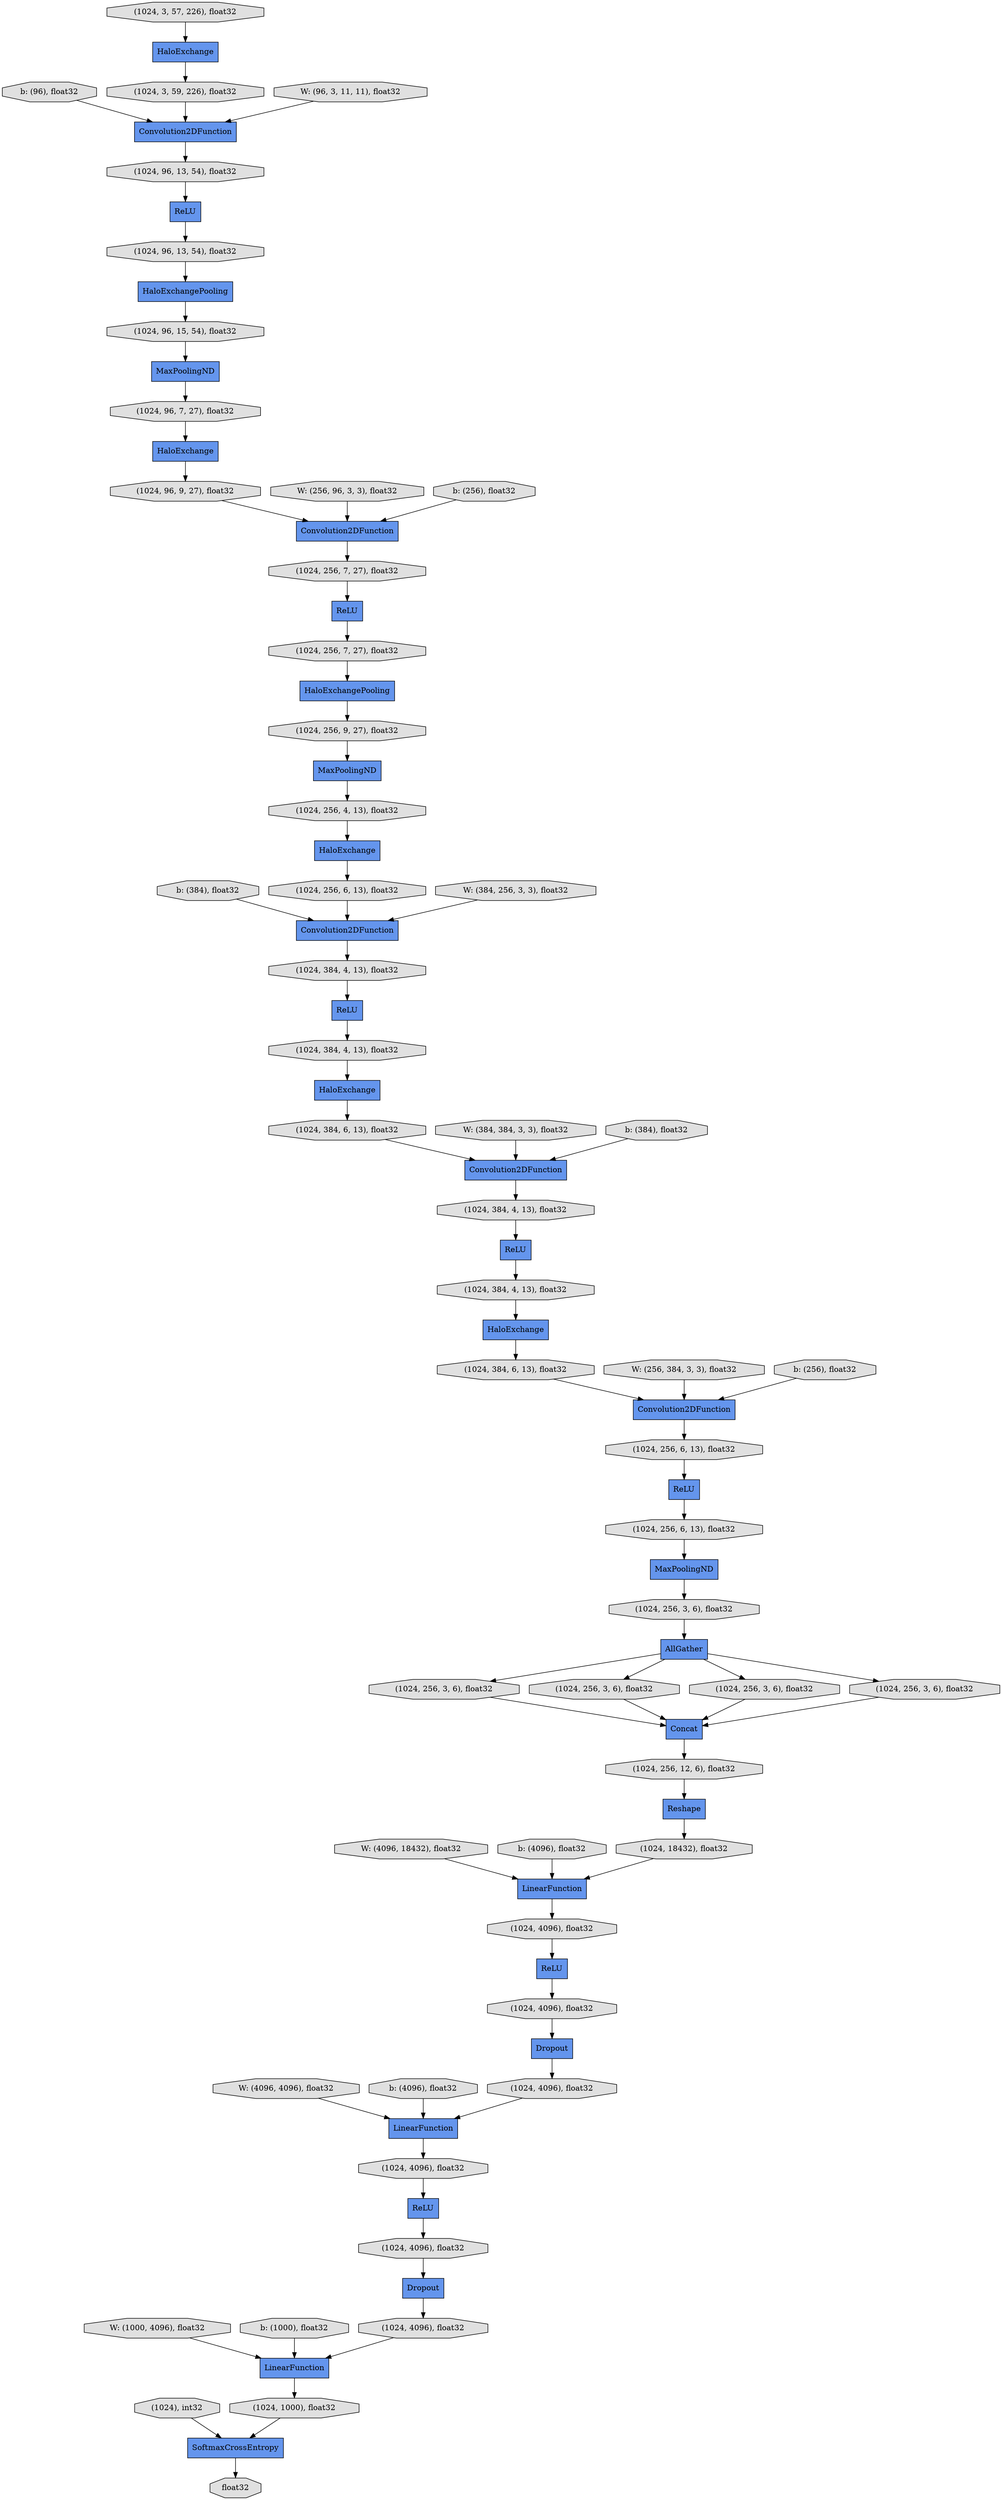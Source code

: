 digraph graphname{rankdir=TB;47208369094928 [label="AllGather",shape="record",fillcolor="#6495ED",style="filled"];47207346585872 [label="b: (384), float32",shape="octagon",fillcolor="#E0E0E0",style="filled"];47208392286480 [label="ReLU",shape="record",fillcolor="#6495ED",style="filled"];47208392286544 [label="HaloExchange",shape="record",fillcolor="#6495ED",style="filled"];47208369095120 [label="(1024, 384, 6, 13), float32",shape="octagon",fillcolor="#E0E0E0",style="filled"];47208369095184 [label="(1024, 384, 6, 13), float32",shape="octagon",fillcolor="#E0E0E0",style="filled"];47207346586192 [label="W: (384, 384, 3, 3), float32",shape="octagon",fillcolor="#E0E0E0",style="filled"];47208369095312 [label="Reshape",shape="record",fillcolor="#6495ED",style="filled"];47208369095440 [label="(1024, 384, 4, 13), float32",shape="octagon",fillcolor="#E0E0E0",style="filled"];47208369095504 [label="ReLU",shape="record",fillcolor="#6495ED",style="filled"];47207346586512 [label="b: (384), float32",shape="octagon",fillcolor="#E0E0E0",style="filled"];47208369095632 [label="(1024, 256, 9, 27), float32",shape="octagon",fillcolor="#E0E0E0",style="filled"];47208369095824 [label="(1024, 384, 4, 13), float32",shape="octagon",fillcolor="#E0E0E0",style="filled"];47207346586832 [label="W: (256, 384, 3, 3), float32",shape="octagon",fillcolor="#E0E0E0",style="filled"];47208369096016 [label="Convolution2DFunction",shape="record",fillcolor="#6495ED",style="filled"];47207346587152 [label="b: (256), float32",shape="octagon",fillcolor="#E0E0E0",style="filled"];47208369096336 [label="HaloExchange",shape="record",fillcolor="#6495ED",style="filled"];47208392845136 [label="(1024, 1000), float32",shape="octagon",fillcolor="#E0E0E0",style="filled"];47207346587536 [label="W: (4096, 18432), float32",shape="octagon",fillcolor="#E0E0E0",style="filled"];47208369096656 [label="(1024, 256, 3, 6), float32",shape="octagon",fillcolor="#E0E0E0",style="filled"];47208392845328 [label="float32",shape="octagon",fillcolor="#E0E0E0",style="filled"];47208369096784 [label="(1024, 256, 4, 13), float32",shape="octagon",fillcolor="#E0E0E0",style="filled"];47208342055120 [label="SoftmaxCrossEntropy",shape="record",fillcolor="#6495ED",style="filled"];47207346587856 [label="b: (4096), float32",shape="octagon",fillcolor="#E0E0E0",style="filled"];47208369096912 [label="Convolution2DFunction",shape="record",fillcolor="#6495ED",style="filled"];47208369097040 [label="(1024, 384, 4, 13), float32",shape="octagon",fillcolor="#E0E0E0",style="filled"];47205309696464 [label="HaloExchange",shape="record",fillcolor="#6495ED",style="filled"];47207346588240 [label="W: (4096, 4096), float32",shape="octagon",fillcolor="#E0E0E0",style="filled"];47208369097360 [label="MaxPoolingND",shape="record",fillcolor="#6495ED",style="filled"];47208369097488 [label="ReLU",shape="record",fillcolor="#6495ED",style="filled"];47208369097552 [label="(1024, 256, 6, 13), float32",shape="octagon",fillcolor="#E0E0E0",style="filled"];47207346588560 [label="b: (4096), float32",shape="octagon",fillcolor="#E0E0E0",style="filled"];47208369097616 [label="LinearFunction",shape="record",fillcolor="#6495ED",style="filled"];47207346588880 [label="W: (1000, 4096), float32",shape="octagon",fillcolor="#E0E0E0",style="filled"];47208369098128 [label="(1024, 384, 4, 13), float32",shape="octagon",fillcolor="#E0E0E0",style="filled"];47208369098192 [label="(1024, 256, 6, 13), float32",shape="octagon",fillcolor="#E0E0E0",style="filled"];47207346589264 [label="b: (1000), float32",shape="octagon",fillcolor="#E0E0E0",style="filled"];47208369098320 [label="ReLU",shape="record",fillcolor="#6495ED",style="filled"];47208369098384 [label="Concat",shape="record",fillcolor="#6495ED",style="filled"];47208369098704 [label="(1024, 256, 6, 13), float32",shape="octagon",fillcolor="#E0E0E0",style="filled"];47208369057872 [label="(1024, 4096), float32",shape="octagon",fillcolor="#E0E0E0",style="filled"];47208369058192 [label="(1024, 4096), float32",shape="octagon",fillcolor="#E0E0E0",style="filled"];47208369131920 [label="(1024, 3, 57, 226), float32",shape="octagon",fillcolor="#E0E0E0",style="filled"];47208369131984 [label="ReLU",shape="record",fillcolor="#6495ED",style="filled"];47208369058320 [label="(1024, 4096), float32",shape="octagon",fillcolor="#E0E0E0",style="filled"];47208369058768 [label="LinearFunction",shape="record",fillcolor="#6495ED",style="filled"];47208369058896 [label="(1024, 256, 12, 6), float32",shape="octagon",fillcolor="#E0E0E0",style="filled"];47208369132624 [label="(1024, 96, 15, 54), float32",shape="octagon",fillcolor="#E0E0E0",style="filled"];47208369132688 [label="Convolution2DFunction",shape="record",fillcolor="#6495ED",style="filled"];47206738932880 [label="b: (96), float32",shape="octagon",fillcolor="#E0E0E0",style="filled"];47208369132944 [label="(1024, 96, 13, 54), float32",shape="octagon",fillcolor="#E0E0E0",style="filled"];47208369059408 [label="(1024, 256, 3, 6), float32",shape="octagon",fillcolor="#E0E0E0",style="filled"];47208369133136 [label="(1024, 96, 9, 27), float32",shape="octagon",fillcolor="#E0E0E0",style="filled"];47208369059600 [label="(1024, 256, 3, 6), float32",shape="octagon",fillcolor="#E0E0E0",style="filled"];47208369133328 [label="Convolution2DFunction",shape="record",fillcolor="#6495ED",style="filled"];47208369133456 [label="ReLU",shape="record",fillcolor="#6495ED",style="filled"];47208369133520 [label="(1024, 3, 59, 226), float32",shape="octagon",fillcolor="#E0E0E0",style="filled"];47208369133648 [label="ReLU",shape="record",fillcolor="#6495ED",style="filled"];47208369133712 [label="(1024, 96, 7, 27), float32",shape="octagon",fillcolor="#E0E0E0",style="filled"];47206709696656 [label="HaloExchangePooling",shape="record",fillcolor="#6495ED",style="filled"];47208369133776 [label="(1024, 256, 7, 27), float32",shape="octagon",fillcolor="#E0E0E0",style="filled"];47208369060112 [label="(1024, 4096), float32",shape="octagon",fillcolor="#E0E0E0",style="filled"];47208369060176 [label="Dropout",shape="record",fillcolor="#6495ED",style="filled"];47208369134032 [label="HaloExchange",shape="record",fillcolor="#6495ED",style="filled"];47208369134096 [label="HaloExchange",shape="record",fillcolor="#6495ED",style="filled"];47208369060496 [label="LinearFunction",shape="record",fillcolor="#6495ED",style="filled"];47208369134352 [label="HaloExchangePooling",shape="record",fillcolor="#6495ED",style="filled"];47208369060688 [label="(1024, 4096), float32",shape="octagon",fillcolor="#E0E0E0",style="filled"];47208369134480 [label="Dropout",shape="record",fillcolor="#6495ED",style="filled"];47206707452944 [label="W: (96, 3, 11, 11), float32",shape="octagon",fillcolor="#E0E0E0",style="filled"];47208369134672 [label="MaxPoolingND",shape="record",fillcolor="#6495ED",style="filled"];47206743588112 [label="W: (256, 96, 3, 3), float32",shape="octagon",fillcolor="#E0E0E0",style="filled"];47208369061200 [label="(1024, 18432), float32",shape="octagon",fillcolor="#E0E0E0",style="filled"];47208369061264 [label="(1024, 4096), float32",shape="octagon",fillcolor="#E0E0E0",style="filled"];47208369135056 [label="MaxPoolingND",shape="record",fillcolor="#6495ED",style="filled"];47208369061456 [label="(1024), int32",shape="octagon",fillcolor="#E0E0E0",style="filled"];47208369135184 [label="(1024, 256, 7, 27), float32",shape="octagon",fillcolor="#E0E0E0",style="filled"];47206743588432 [label="b: (256), float32",shape="octagon",fillcolor="#E0E0E0",style="filled"];47208369061520 [label="(1024, 256, 3, 6), float32",shape="octagon",fillcolor="#E0E0E0",style="filled"];47208369135248 [label="(1024, 96, 13, 54), float32",shape="octagon",fillcolor="#E0E0E0",style="filled"];47208369135376 [label="Convolution2DFunction",shape="record",fillcolor="#6495ED",style="filled"];47208369061712 [label="(1024, 256, 3, 6), float32",shape="octagon",fillcolor="#E0E0E0",style="filled"];47206743588752 [label="W: (384, 256, 3, 3), float32",shape="octagon",fillcolor="#E0E0E0",style="filled"];47208369060112 -> 47208369131984;47208369095312 -> 47208369061200;47208369094928 -> 47208369061712;47208369133712 -> 47205309696464;47208369134480 -> 47208369060688;47208369095824 -> 47208369098320;47208369132688 -> 47208369098128;47208369058320 -> 47208369060176;47208369059408 -> 47208369098384;47208369098704 -> 47208369097488;47207346587536 -> 47208369097616;47206743588112 -> 47208369133328;47208369060688 -> 47208369058768;47208369097040 -> 47208369134032;47208369096336 -> 47208369095120;47207346588240 -> 47208369058768;47207346588560 -> 47208369058768;47208369133520 -> 47208369135376;47208369094928 -> 47208369061520;47206743588432 -> 47208369133328;47208369095120 -> 47208369096016;47208369061712 -> 47208369098384;47208369097552 -> 47208369097360;47208369098384 -> 47208369058896;47207346586832 -> 47208369096016;47206743588752 -> 47208369132688;47208369135376 -> 47208369135248;47207346586192 -> 47208369096912;47206709696656 -> 47208369132624;47208369132944 -> 47206709696656;47208369061200 -> 47208369097616;47207346587856 -> 47208369097616;47208369131984 -> 47208369058320;47208369095504 -> 47208369057872;47208369061520 -> 47208369098384;47208369133136 -> 47208369133328;47208369133648 -> 47208369133776;47207346586512 -> 47208369096912;47208369094928 -> 47208369059600;47208369058896 -> 47208369095312;47207346587152 -> 47208369096016;47208369059600 -> 47208369098384;47208369097616 -> 47208369061264;47208369098128 -> 47208369133456;47208369097488 -> 47208369097552;47208369133456 -> 47208369097040;47208369098320 -> 47208369095440;47208392286544 -> 47208369133520;47208369097360 -> 47208369096656;47208369134032 -> 47208369095184;47208369131920 -> 47208392286544;47208369060176 -> 47208369058192;47208369094928 -> 47208369059408;47208369134672 -> 47208369096784;47208369060496 -> 47208392845136;47208369095184 -> 47208369096912;47208369061456 -> 47208342055120;47206707452944 -> 47208369135376;47208369134096 -> 47208369098192;47208369061264 -> 47208369095504;47208392845136 -> 47208342055120;47207346589264 -> 47208369060496;47208369133328 -> 47208369135184;47208369135184 -> 47208369133648;47208369098192 -> 47208369132688;47208369096016 -> 47208369098704;47208369057872 -> 47208369134480;47208369135248 -> 47208392286480;47205309696464 -> 47208369133136;47208369096656 -> 47208369094928;47207346585872 -> 47208369132688;47208369133776 -> 47208369134352;47208369096912 -> 47208369095824;47208369132624 -> 47208369135056;47208369134352 -> 47208369095632;47208369135056 -> 47208369133712;47208392286480 -> 47208369132944;47206738932880 -> 47208369135376;47207346588880 -> 47208369060496;47208369058192 -> 47208369060496;47208369095632 -> 47208369134672;47208342055120 -> 47208392845328;47208369058768 -> 47208369060112;47208369095440 -> 47208369096336;47208369096784 -> 47208369134096;}